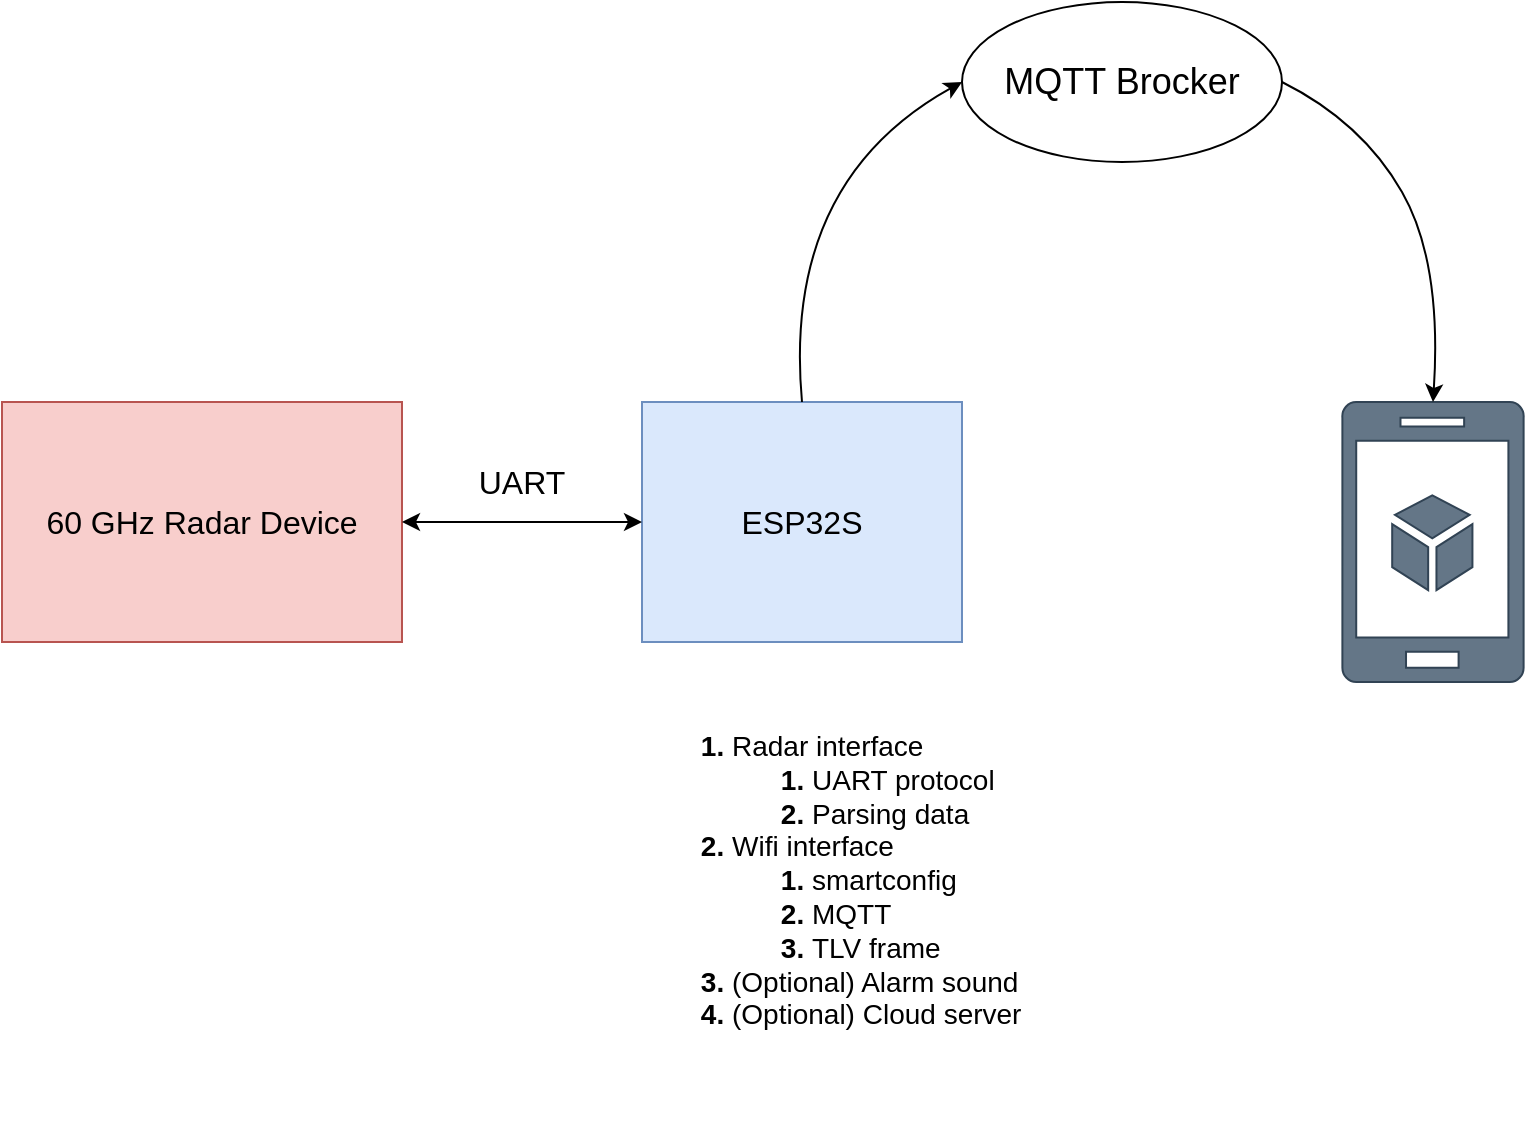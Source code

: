<mxfile version="17.4.2" type="device" pages="2"><diagram id="VEk-U9rhn-pVnyO_ZEi4" name="Page-1"><mxGraphModel dx="1420" dy="905" grid="1" gridSize="10" guides="1" tooltips="1" connect="1" arrows="1" fold="1" page="1" pageScale="1" pageWidth="1169" pageHeight="1654" math="0" shadow="0"><root><mxCell id="0"/><mxCell id="1" parent="0"/><mxCell id="OEYCdVlFV37hphg75pb5-1" value="&lt;font style=&quot;font-size: 16px&quot;&gt;60 GHz Radar Device&lt;/font&gt;" style="rounded=0;whiteSpace=wrap;html=1;fillColor=#f8cecc;strokeColor=#b85450;" parent="1" vertex="1"><mxGeometry x="200" y="400" width="200" height="120" as="geometry"/></mxCell><mxCell id="OEYCdVlFV37hphg75pb5-2" value="&lt;font style=&quot;font-size: 16px&quot;&gt;ESP32S&lt;/font&gt;" style="rounded=0;whiteSpace=wrap;html=1;fillColor=#dae8fc;strokeColor=#6c8ebf;" parent="1" vertex="1"><mxGeometry x="520" y="400" width="160" height="120" as="geometry"/></mxCell><mxCell id="OEYCdVlFV37hphg75pb5-5" value="UART" style="text;html=1;strokeColor=none;fillColor=none;align=center;verticalAlign=middle;whiteSpace=wrap;rounded=0;fontSize=16;" parent="1" vertex="1"><mxGeometry x="400" y="420" width="120" height="40" as="geometry"/></mxCell><mxCell id="OEYCdVlFV37hphg75pb5-7" value="" style="verticalLabelPosition=bottom;html=1;verticalAlign=top;align=center;strokeColor=#314354;fillColor=#647687;shape=mxgraph.azure.mobile_services;pointerEvents=1;fontSize=16;fontColor=#ffffff;" parent="1" vertex="1"><mxGeometry x="870" y="400" width="91" height="140" as="geometry"/></mxCell><mxCell id="OEYCdVlFV37hphg75pb5-12" value="" style="endArrow=classic;startArrow=classic;html=1;rounded=0;fontSize=16;entryX=0;entryY=0.5;entryDx=0;entryDy=0;exitX=1;exitY=0.5;exitDx=0;exitDy=0;" parent="1" source="OEYCdVlFV37hphg75pb5-1" target="OEYCdVlFV37hphg75pb5-2" edge="1"><mxGeometry width="50" height="50" relative="1" as="geometry"><mxPoint x="430" y="550" as="sourcePoint"/><mxPoint x="480" y="500" as="targetPoint"/></mxGeometry></mxCell><mxCell id="OEYCdVlFV37hphg75pb5-15" value="&lt;h1 style=&quot;font-size: 14px&quot;&gt;&lt;ol&gt;&lt;li&gt;&lt;span style=&quot;font-weight: normal&quot;&gt;Radar interface&lt;/span&gt;&lt;/li&gt;&lt;ol&gt;&lt;li&gt;&lt;span style=&quot;font-weight: normal&quot;&gt;UART protocol&lt;/span&gt;&lt;/li&gt;&lt;li&gt;&lt;span style=&quot;font-weight: normal&quot;&gt;Parsing data&lt;/span&gt;&lt;/li&gt;&lt;/ol&gt;&lt;li&gt;&lt;span style=&quot;font-weight: normal&quot;&gt;Wifi interface&lt;/span&gt;&lt;/li&gt;&lt;ol&gt;&lt;li&gt;&lt;span style=&quot;font-weight: normal&quot;&gt;smartconfig&lt;/span&gt;&lt;/li&gt;&lt;li&gt;&lt;span style=&quot;font-weight: normal&quot;&gt;MQTT&lt;/span&gt;&lt;/li&gt;&lt;li&gt;&lt;span style=&quot;font-weight: normal&quot;&gt;TLV frame&lt;/span&gt;&lt;/li&gt;&lt;/ol&gt;&lt;li&gt;&lt;span style=&quot;font-weight: normal&quot;&gt;(Optional) Alarm sound&lt;/span&gt;&lt;/li&gt;&lt;li&gt;&lt;span style=&quot;font-weight: normal&quot;&gt;(Optional) Cloud server&lt;/span&gt;&lt;/li&gt;&lt;/ol&gt;&lt;/h1&gt;" style="text;html=1;strokeColor=none;fillColor=none;spacing=5;spacingTop=-20;whiteSpace=wrap;overflow=hidden;rounded=0;fontSize=16;" parent="1" vertex="1"><mxGeometry x="520" y="560" width="240" height="200" as="geometry"/></mxCell><mxCell id="pp081oK6o-qnEEMY8jVX-2" value="&lt;font style=&quot;font-size: 18px&quot;&gt;MQTT Brocker&lt;/font&gt;" style="ellipse;whiteSpace=wrap;html=1;" vertex="1" parent="1"><mxGeometry x="680" y="200" width="160" height="80" as="geometry"/></mxCell><mxCell id="pp081oK6o-qnEEMY8jVX-3" value="" style="curved=1;endArrow=classic;html=1;rounded=0;fontSize=18;exitX=0.5;exitY=0;exitDx=0;exitDy=0;entryX=0;entryY=0.5;entryDx=0;entryDy=0;" edge="1" parent="1" source="OEYCdVlFV37hphg75pb5-2" target="pp081oK6o-qnEEMY8jVX-2"><mxGeometry width="50" height="50" relative="1" as="geometry"><mxPoint x="520" y="290" as="sourcePoint"/><mxPoint x="570" y="240" as="targetPoint"/><Array as="points"><mxPoint x="590" y="290"/></Array></mxGeometry></mxCell><mxCell id="pp081oK6o-qnEEMY8jVX-4" value="" style="curved=1;endArrow=classic;html=1;rounded=0;fontSize=18;exitX=1;exitY=0.5;exitDx=0;exitDy=0;entryX=0.5;entryY=0;entryDx=0;entryDy=0;entryPerimeter=0;" edge="1" parent="1" source="pp081oK6o-qnEEMY8jVX-2" target="OEYCdVlFV37hphg75pb5-7"><mxGeometry width="50" height="50" relative="1" as="geometry"><mxPoint x="920" y="230" as="sourcePoint"/><mxPoint x="970" y="180" as="targetPoint"/><Array as="points"><mxPoint x="880" y="260"/><mxPoint x="920" y="330"/></Array></mxGeometry></mxCell></root></mxGraphModel></diagram><diagram id="GL2Rt237wIsHHQm5PeHC" name="Page-2"><mxGraphModel dx="1420" dy="905" grid="1" gridSize="10" guides="1" tooltips="1" connect="1" arrows="1" fold="1" page="1" pageScale="1" pageWidth="1169" pageHeight="1654" math="0" shadow="0"><root><mxCell id="0"/><mxCell id="1" parent="0"/><mxCell id="TvjoZ0ACguGsxE62u0ag-6" style="edgeStyle=orthogonalEdgeStyle;rounded=0;orthogonalLoop=1;jettySize=auto;html=1;exitX=1;exitY=0.5;exitDx=0;exitDy=0;entryX=0;entryY=0.5;entryDx=0;entryDy=0;fontSize=16;" edge="1" parent="1" source="TvjoZ0ACguGsxE62u0ag-1" target="TvjoZ0ACguGsxE62u0ag-5"><mxGeometry relative="1" as="geometry"/></mxCell><mxCell id="TvjoZ0ACguGsxE62u0ag-1" value="" style="rounded=0;whiteSpace=wrap;html=1;fontSize=14;" vertex="1" parent="1"><mxGeometry x="280" y="480" width="120" height="200" as="geometry"/></mxCell><mxCell id="TvjoZ0ACguGsxE62u0ag-2" value="&lt;font style=&quot;font-size: 16px&quot;&gt;fetch_task&lt;/font&gt;" style="text;html=1;strokeColor=none;fillColor=none;align=center;verticalAlign=middle;whiteSpace=wrap;rounded=0;fontSize=14;" vertex="1" parent="1"><mxGeometry x="280" y="440" width="120" height="40" as="geometry"/></mxCell><mxCell id="TvjoZ0ACguGsxE62u0ag-3" value="" style="rounded=0;whiteSpace=wrap;html=1;fontSize=14;" vertex="1" parent="1"><mxGeometry x="680" y="480" width="120" height="200" as="geometry"/></mxCell><mxCell id="TvjoZ0ACguGsxE62u0ag-4" value="&lt;font style=&quot;font-size: 16px&quot;&gt;process_task&lt;/font&gt;" style="text;html=1;strokeColor=none;fillColor=none;align=center;verticalAlign=middle;whiteSpace=wrap;rounded=0;fontSize=14;" vertex="1" parent="1"><mxGeometry x="680" y="440" width="120" height="40" as="geometry"/></mxCell><mxCell id="TvjoZ0ACguGsxE62u0ag-7" style="edgeStyle=orthogonalEdgeStyle;rounded=0;orthogonalLoop=1;jettySize=auto;html=1;exitX=1;exitY=0.5;exitDx=0;exitDy=0;entryX=0;entryY=0.5;entryDx=0;entryDy=0;fontSize=16;" edge="1" parent="1" source="TvjoZ0ACguGsxE62u0ag-5" target="TvjoZ0ACguGsxE62u0ag-3"><mxGeometry relative="1" as="geometry"/></mxCell><mxCell id="TvjoZ0ACguGsxE62u0ag-5" value="Queue" style="rounded=0;whiteSpace=wrap;html=1;fontSize=14;" vertex="1" parent="1"><mxGeometry x="480" y="540" width="120" height="80" as="geometry"/></mxCell><mxCell id="TvjoZ0ACguGsxE62u0ag-8" value="core 01" style="text;html=1;strokeColor=none;fillColor=none;align=center;verticalAlign=middle;whiteSpace=wrap;rounded=0;fontSize=16;" vertex="1" parent="1"><mxGeometry x="280" y="680" width="120" height="40" as="geometry"/></mxCell><mxCell id="TvjoZ0ACguGsxE62u0ag-9" value="core 02" style="text;html=1;strokeColor=none;fillColor=none;align=center;verticalAlign=middle;whiteSpace=wrap;rounded=0;fontSize=16;" vertex="1" parent="1"><mxGeometry x="680" y="680" width="120" height="40" as="geometry"/></mxCell></root></mxGraphModel></diagram></mxfile>